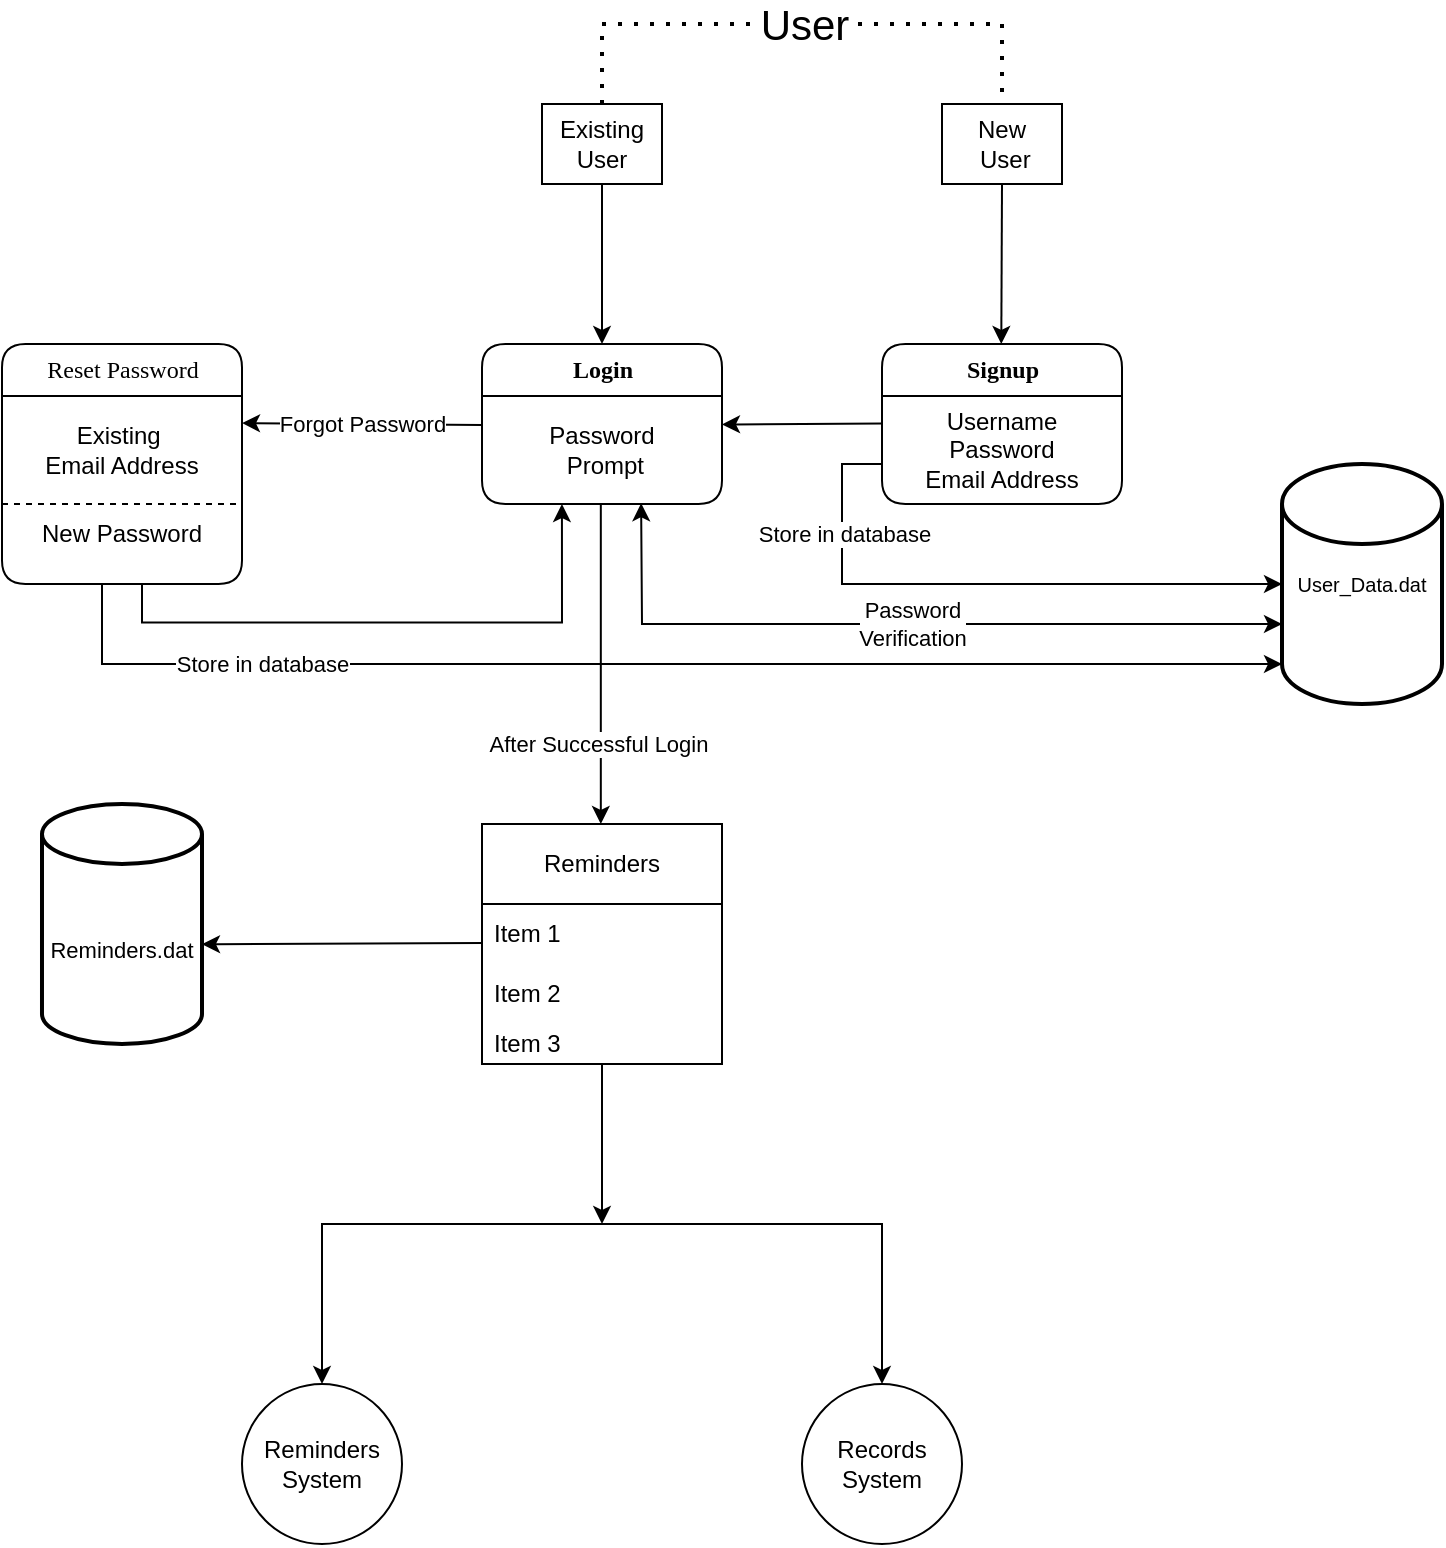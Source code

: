 <mxfile version="22.0.4" type="github">
  <diagram name="Page-1" id="5d7acffa-a066-3a61-03fe-96351882024d">
    <mxGraphModel dx="1600" dy="873" grid="1" gridSize="10" guides="1" tooltips="1" connect="1" arrows="1" fold="1" page="1" pageScale="1" pageWidth="827" pageHeight="1169" background="#ffffff" math="0" shadow="0">
      <root>
        <mxCell id="0" />
        <mxCell id="1" parent="0" />
        <mxCell id="21ea969265ad0168-6" value="&lt;h4&gt;Signup&lt;/h4&gt;" style="swimlane;html=1;fontStyle=0;childLayout=stackLayout;horizontal=1;startSize=26;horizontalStack=0;resizeParent=1;resizeLast=0;collapsible=1;marginBottom=0;swimlaneFillColor=#ffffff;align=center;rounded=1;shadow=0;comic=0;labelBackgroundColor=none;strokeWidth=1;fontFamily=Verdana;fontSize=12" parent="1" vertex="1">
          <mxGeometry x="500" y="200" width="120" height="80" as="geometry" />
        </mxCell>
        <mxCell id="IohOSPE47dSQovY_GKLV-14" value="&lt;div align=&quot;center&quot;&gt;Username&lt;/div&gt;&lt;div align=&quot;center&quot;&gt;Password&lt;/div&gt;&lt;div align=&quot;center&quot;&gt;Email Address&lt;/div&gt;" style="text;strokeColor=none;fillColor=none;align=center;verticalAlign=middle;spacingLeft=4;spacingRight=4;overflow=hidden;points=[[0,0.5],[1,0.5]];portConstraint=eastwest;rotatable=0;whiteSpace=wrap;html=1;labelBackgroundColor=none;" vertex="1" parent="21ea969265ad0168-6">
          <mxGeometry y="26" width="120" height="54" as="geometry" />
        </mxCell>
        <mxCell id="IohOSPE47dSQovY_GKLV-13" value="&lt;h4&gt;Login&lt;/h4&gt;" style="swimlane;html=1;fontStyle=0;childLayout=stackLayout;horizontal=1;startSize=26;horizontalStack=0;resizeParent=1;resizeLast=0;collapsible=1;marginBottom=0;swimlaneFillColor=#ffffff;align=center;rounded=1;shadow=0;comic=0;labelBackgroundColor=none;strokeWidth=1;fontFamily=Verdana;fontSize=12" vertex="1" parent="1">
          <mxGeometry x="300" y="200" width="120" height="80" as="geometry" />
        </mxCell>
        <mxCell id="IohOSPE47dSQovY_GKLV-30" value="&lt;p&gt;Reset Password&lt;/p&gt;" style="swimlane;html=1;fontStyle=0;childLayout=stackLayout;horizontal=1;startSize=26;horizontalStack=0;resizeParent=1;resizeLast=0;collapsible=1;marginBottom=0;swimlaneFillColor=#ffffff;align=center;rounded=1;shadow=0;comic=0;labelBackgroundColor=none;strokeWidth=1;fontFamily=Verdana;fontSize=12" vertex="1" parent="1">
          <mxGeometry x="60" y="200" width="120" height="120" as="geometry" />
        </mxCell>
        <mxCell id="IohOSPE47dSQovY_GKLV-31" value="&lt;div&gt;Existing&amp;nbsp;&lt;/div&gt;&lt;div&gt;Email Address&lt;/div&gt;" style="text;strokeColor=none;fillColor=none;align=center;verticalAlign=middle;spacingLeft=4;spacingRight=4;overflow=hidden;points=[[0,0.5],[1,0.5]];portConstraint=eastwest;rotatable=0;whiteSpace=wrap;html=1;labelBackgroundColor=none;" vertex="1" parent="IohOSPE47dSQovY_GKLV-30">
          <mxGeometry y="26" width="120" height="54" as="geometry" />
        </mxCell>
        <mxCell id="IohOSPE47dSQovY_GKLV-37" value="" style="endArrow=none;dashed=1;html=1;rounded=0;" edge="1" parent="IohOSPE47dSQovY_GKLV-30">
          <mxGeometry width="50" height="50" relative="1" as="geometry">
            <mxPoint y="80" as="sourcePoint" />
            <mxPoint x="120" y="80" as="targetPoint" />
          </mxGeometry>
        </mxCell>
        <mxCell id="IohOSPE47dSQovY_GKLV-39" value="&lt;div align=&quot;center&quot;&gt;New Password&lt;/div&gt;" style="text;html=1;strokeColor=none;fillColor=none;align=center;verticalAlign=middle;whiteSpace=wrap;rounded=0;" vertex="1" parent="IohOSPE47dSQovY_GKLV-30">
          <mxGeometry y="80" width="120" height="29" as="geometry" />
        </mxCell>
        <mxCell id="IohOSPE47dSQovY_GKLV-34" value="" style="endArrow=classic;html=1;rounded=0;" edge="1" parent="1">
          <mxGeometry relative="1" as="geometry">
            <mxPoint x="300" y="240.45" as="sourcePoint" />
            <mxPoint x="180" y="239.54" as="targetPoint" />
          </mxGeometry>
        </mxCell>
        <mxCell id="IohOSPE47dSQovY_GKLV-35" value="Forgot Password" style="edgeLabel;resizable=0;html=1;align=center;verticalAlign=middle;" connectable="0" vertex="1" parent="IohOSPE47dSQovY_GKLV-34">
          <mxGeometry relative="1" as="geometry">
            <mxPoint as="offset" />
          </mxGeometry>
        </mxCell>
        <mxCell id="IohOSPE47dSQovY_GKLV-36" value="" style="endArrow=classic;html=1;rounded=0;entryX=0.997;entryY=0.449;entryDx=0;entryDy=0;entryPerimeter=0;exitX=-0.005;exitY=0.44;exitDx=0;exitDy=0;exitPerimeter=0;" edge="1" parent="1">
          <mxGeometry width="50" height="50" relative="1" as="geometry">
            <mxPoint x="500.36" y="239.75" as="sourcePoint" />
            <mxPoint x="420.0" y="240.236" as="targetPoint" />
          </mxGeometry>
        </mxCell>
        <mxCell id="IohOSPE47dSQovY_GKLV-41" value="" style="endArrow=classic;html=1;rounded=0;entryX=0.333;entryY=1.015;entryDx=0;entryDy=0;entryPerimeter=0;" edge="1" parent="1">
          <mxGeometry width="50" height="50" relative="1" as="geometry">
            <mxPoint x="130" y="320" as="sourcePoint" />
            <mxPoint x="339.96" y="280" as="targetPoint" />
            <Array as="points">
              <mxPoint x="130" y="339.19" />
              <mxPoint x="340" y="339.19" />
            </Array>
          </mxGeometry>
        </mxCell>
        <mxCell id="IohOSPE47dSQovY_GKLV-43" value="&lt;p style=&quot;line-height: 120%;&quot;&gt;&lt;/p&gt;&lt;div align=&quot;center&quot;&gt;&lt;font style=&quot;font-size: 10px;&quot;&gt;User_Data.dat&lt;/font&gt;&lt;/div&gt;&lt;p&gt;&lt;/p&gt;" style="strokeWidth=2;html=1;shape=mxgraph.flowchart.database;whiteSpace=wrap;align=center;" vertex="1" parent="1">
          <mxGeometry x="700" y="260" width="80" height="120" as="geometry" />
        </mxCell>
        <mxCell id="IohOSPE47dSQovY_GKLV-45" value="" style="endArrow=classic;html=1;rounded=0;entryX=0;entryY=0.5;entryDx=0;entryDy=0;entryPerimeter=0;" edge="1" parent="1" target="IohOSPE47dSQovY_GKLV-43">
          <mxGeometry width="50" height="50" relative="1" as="geometry">
            <mxPoint x="500" y="260" as="sourcePoint" />
            <mxPoint x="620" y="320" as="targetPoint" />
            <Array as="points">
              <mxPoint x="480" y="260" />
              <mxPoint x="480" y="320" />
            </Array>
          </mxGeometry>
        </mxCell>
        <mxCell id="IohOSPE47dSQovY_GKLV-62" value="&lt;div&gt;Store in database&lt;/div&gt;" style="edgeLabel;html=1;align=center;verticalAlign=middle;resizable=0;points=[];" vertex="1" connectable="0" parent="IohOSPE47dSQovY_GKLV-45">
          <mxGeometry x="-0.807" y="1" relative="1" as="geometry">
            <mxPoint y="26" as="offset" />
          </mxGeometry>
        </mxCell>
        <mxCell id="IohOSPE47dSQovY_GKLV-48" value="" style="endArrow=classic;startArrow=classic;html=1;rounded=0;entryX=0.663;entryY=0.993;entryDx=0;entryDy=0;entryPerimeter=0;" edge="1" parent="1" target="IohOSPE47dSQovY_GKLV-15">
          <mxGeometry width="50" height="50" relative="1" as="geometry">
            <mxPoint x="700" y="340" as="sourcePoint" />
            <mxPoint x="383" y="280" as="targetPoint" />
            <Array as="points">
              <mxPoint x="380" y="340" />
            </Array>
          </mxGeometry>
        </mxCell>
        <mxCell id="IohOSPE47dSQovY_GKLV-60" value="Password&lt;div&gt;Verification&lt;/div&gt;" style="edgeLabel;html=1;align=center;verticalAlign=middle;resizable=0;points=[];" vertex="1" connectable="0" parent="IohOSPE47dSQovY_GKLV-48">
          <mxGeometry x="0.048" y="1" relative="1" as="geometry">
            <mxPoint x="14" y="-1" as="offset" />
          </mxGeometry>
        </mxCell>
        <mxCell id="IohOSPE47dSQovY_GKLV-49" value="" style="endArrow=classic;html=1;rounded=0;" edge="1" parent="1">
          <mxGeometry relative="1" as="geometry">
            <mxPoint x="359.41" y="280" as="sourcePoint" />
            <mxPoint x="359.41" y="440" as="targetPoint" />
          </mxGeometry>
        </mxCell>
        <mxCell id="IohOSPE47dSQovY_GKLV-76" value="After Successful Login" style="edgeLabel;html=1;align=center;verticalAlign=middle;resizable=0;points=[];" vertex="1" connectable="0" parent="IohOSPE47dSQovY_GKLV-49">
          <mxGeometry x="0.246" y="-2" relative="1" as="geometry">
            <mxPoint y="20" as="offset" />
          </mxGeometry>
        </mxCell>
        <mxCell id="IohOSPE47dSQovY_GKLV-51" value="" style="endArrow=classic;html=1;rounded=0;" edge="1" parent="1">
          <mxGeometry width="50" height="50" relative="1" as="geometry">
            <mxPoint x="110" y="320" as="sourcePoint" />
            <mxPoint x="700" y="360" as="targetPoint" />
            <Array as="points">
              <mxPoint x="110" y="320" />
              <mxPoint x="110" y="360" />
              <mxPoint x="320" y="360" />
              <mxPoint x="690" y="360" />
            </Array>
          </mxGeometry>
        </mxCell>
        <mxCell id="IohOSPE47dSQovY_GKLV-63" value="Store in database" style="edgeLabel;html=1;align=center;verticalAlign=middle;resizable=0;points=[];" vertex="1" connectable="0" parent="IohOSPE47dSQovY_GKLV-51">
          <mxGeometry x="-0.925" relative="1" as="geometry">
            <mxPoint x="80" y="16" as="offset" />
          </mxGeometry>
        </mxCell>
        <mxCell id="IohOSPE47dSQovY_GKLV-53" value="Reminders" style="swimlane;fontStyle=0;childLayout=stackLayout;horizontal=1;startSize=40;horizontalStack=0;resizeParent=1;resizeParentMax=0;resizeLast=0;collapsible=1;marginBottom=0;whiteSpace=wrap;html=1;" vertex="1" parent="1">
          <mxGeometry x="300" y="440" width="120" height="120" as="geometry" />
        </mxCell>
        <mxCell id="IohOSPE47dSQovY_GKLV-54" value="Item 1" style="text;strokeColor=none;fillColor=none;align=left;verticalAlign=middle;spacingLeft=4;spacingRight=4;overflow=hidden;points=[[0,0.5],[1,0.5]];portConstraint=eastwest;rotatable=0;whiteSpace=wrap;html=1;" vertex="1" parent="IohOSPE47dSQovY_GKLV-53">
          <mxGeometry y="40" width="120" height="30" as="geometry" />
        </mxCell>
        <mxCell id="IohOSPE47dSQovY_GKLV-82" value="" style="endArrow=classic;html=1;rounded=0;" edge="1" parent="IohOSPE47dSQovY_GKLV-53">
          <mxGeometry width="50" height="50" relative="1" as="geometry">
            <mxPoint x="60" y="120" as="sourcePoint" />
            <mxPoint x="60" y="200" as="targetPoint" />
          </mxGeometry>
        </mxCell>
        <mxCell id="IohOSPE47dSQovY_GKLV-55" value="Item 2" style="text;strokeColor=none;fillColor=none;align=left;verticalAlign=middle;spacingLeft=4;spacingRight=4;overflow=hidden;points=[[0,0.5],[1,0.5]];portConstraint=eastwest;rotatable=0;whiteSpace=wrap;html=1;" vertex="1" parent="IohOSPE47dSQovY_GKLV-53">
          <mxGeometry y="70" width="120" height="30" as="geometry" />
        </mxCell>
        <mxCell id="IohOSPE47dSQovY_GKLV-56" value="Item 3" style="text;strokeColor=none;fillColor=none;align=left;verticalAlign=middle;spacingLeft=4;spacingRight=4;overflow=hidden;points=[[0,0.5],[1,0.5]];portConstraint=eastwest;rotatable=0;whiteSpace=wrap;html=1;" vertex="1" parent="IohOSPE47dSQovY_GKLV-53">
          <mxGeometry y="100" width="120" height="20" as="geometry" />
        </mxCell>
        <mxCell id="IohOSPE47dSQovY_GKLV-57" value="" style="endArrow=classic;html=1;rounded=0;exitX=0;exitY=0.5;exitDx=0;exitDy=0;entryX=1;entryY=0;entryDx=0;entryDy=82.5;entryPerimeter=0;" edge="1" parent="1">
          <mxGeometry width="50" height="50" relative="1" as="geometry">
            <mxPoint x="300" y="499.52" as="sourcePoint" />
            <mxPoint x="160" y="500.11" as="targetPoint" />
          </mxGeometry>
        </mxCell>
        <mxCell id="IohOSPE47dSQovY_GKLV-59" value="&lt;font style=&quot;font-size: 11px;&quot;&gt;Reminders.dat&lt;/font&gt;" style="shape=cylinder3;whiteSpace=wrap;html=1;boundedLbl=1;backgroundOutline=1;size=15;strokeWidth=2;" vertex="1" parent="1">
          <mxGeometry x="80" y="430" width="80" height="120" as="geometry" />
        </mxCell>
        <mxCell id="IohOSPE47dSQovY_GKLV-15" value="&lt;div align=&quot;center&quot;&gt;Password&lt;/div&gt;&lt;div&gt;&amp;nbsp;Prompt&lt;/div&gt;" style="text;strokeColor=none;fillColor=none;align=center;verticalAlign=middle;spacingLeft=4;spacingRight=4;overflow=hidden;points=[[0,0.5],[1,0.5]];portConstraint=eastwest;rotatable=0;whiteSpace=wrap;html=1;labelBackgroundColor=none;" vertex="1" parent="1">
          <mxGeometry x="300" y="226" width="120" height="54" as="geometry" />
        </mxCell>
        <mxCell id="IohOSPE47dSQovY_GKLV-71" value="Existing User" style="rounded=0;whiteSpace=wrap;html=1;" vertex="1" parent="1">
          <mxGeometry x="330" y="80" width="60" height="40" as="geometry" />
        </mxCell>
        <mxCell id="IohOSPE47dSQovY_GKLV-72" value="&lt;div&gt;New&lt;/div&gt;&lt;div&gt;&amp;nbsp;User&lt;/div&gt;" style="rounded=0;whiteSpace=wrap;html=1;" vertex="1" parent="1">
          <mxGeometry x="530" y="80" width="60" height="40" as="geometry" />
        </mxCell>
        <mxCell id="IohOSPE47dSQovY_GKLV-73" value="" style="endArrow=classic;html=1;rounded=0;entryX=0.5;entryY=0;entryDx=0;entryDy=0;exitX=0.5;exitY=1;exitDx=0;exitDy=0;" edge="1" parent="1" source="IohOSPE47dSQovY_GKLV-71" target="IohOSPE47dSQovY_GKLV-13">
          <mxGeometry width="50" height="50" relative="1" as="geometry">
            <mxPoint x="360" y="130" as="sourcePoint" />
            <mxPoint x="410" y="110" as="targetPoint" />
          </mxGeometry>
        </mxCell>
        <mxCell id="IohOSPE47dSQovY_GKLV-75" value="" style="endArrow=classic;html=1;rounded=0;entryX=0.5;entryY=0;entryDx=0;entryDy=0;exitX=0.5;exitY=1;exitDx=0;exitDy=0;" edge="1" parent="1" source="IohOSPE47dSQovY_GKLV-72">
          <mxGeometry width="50" height="50" relative="1" as="geometry">
            <mxPoint x="559.64" y="160" as="sourcePoint" />
            <mxPoint x="559.64" y="200" as="targetPoint" />
          </mxGeometry>
        </mxCell>
        <mxCell id="IohOSPE47dSQovY_GKLV-81" value="" style="endArrow=classic;startArrow=classic;html=1;rounded=0;" edge="1" parent="1">
          <mxGeometry width="50" height="50" relative="1" as="geometry">
            <mxPoint x="220" y="720" as="sourcePoint" />
            <mxPoint x="500" y="720" as="targetPoint" />
            <Array as="points">
              <mxPoint x="220" y="640" />
              <mxPoint x="360" y="640" />
              <mxPoint x="500" y="640" />
            </Array>
          </mxGeometry>
        </mxCell>
        <mxCell id="IohOSPE47dSQovY_GKLV-332" value="" style="endArrow=none;dashed=1;html=1;dashPattern=1 3;strokeWidth=2;rounded=0;entryX=0.5;entryY=0;entryDx=0;entryDy=0;" edge="1" parent="1" target="IohOSPE47dSQovY_GKLV-72">
          <mxGeometry width="50" height="50" relative="1" as="geometry">
            <mxPoint x="360" y="80" as="sourcePoint" />
            <mxPoint x="410" y="30" as="targetPoint" />
            <Array as="points">
              <mxPoint x="360" y="40" />
              <mxPoint x="560" y="40" />
            </Array>
          </mxGeometry>
        </mxCell>
        <mxCell id="IohOSPE47dSQovY_GKLV-335" value="&lt;font style=&quot;font-size: 21px;&quot;&gt;User&lt;/font&gt;" style="edgeLabel;html=1;align=center;verticalAlign=middle;resizable=0;points=[];" vertex="1" connectable="0" parent="IohOSPE47dSQovY_GKLV-332">
          <mxGeometry x="-0.098" relative="1" as="geometry">
            <mxPoint x="14" as="offset" />
          </mxGeometry>
        </mxCell>
        <mxCell id="IohOSPE47dSQovY_GKLV-337" value="&lt;div&gt;Records&lt;/div&gt;&lt;div&gt;System&lt;br&gt;&lt;/div&gt;" style="ellipse;whiteSpace=wrap;html=1;aspect=fixed;" vertex="1" parent="1">
          <mxGeometry x="460" y="720" width="80" height="80" as="geometry" />
        </mxCell>
        <mxCell id="IohOSPE47dSQovY_GKLV-338" value="&lt;div&gt;Reminders&lt;/div&gt;&lt;div&gt;System&lt;/div&gt;" style="ellipse;whiteSpace=wrap;html=1;aspect=fixed;" vertex="1" parent="1">
          <mxGeometry x="180" y="720" width="80" height="80" as="geometry" />
        </mxCell>
      </root>
    </mxGraphModel>
  </diagram>
</mxfile>
